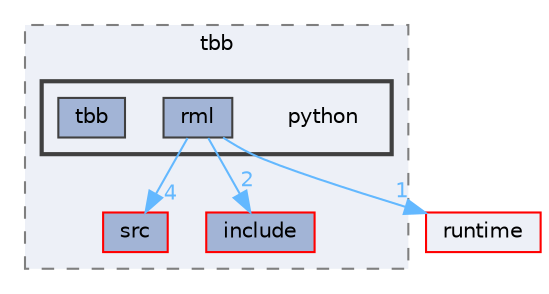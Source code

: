 digraph "external/taskflow/3rd-party/tbb/python"
{
 // LATEX_PDF_SIZE
  bgcolor="transparent";
  edge [fontname=Helvetica,fontsize=10,labelfontname=Helvetica,labelfontsize=10];
  node [fontname=Helvetica,fontsize=10,shape=box,height=0.2,width=0.4];
  compound=true
  subgraph clusterdir_abe7062a90e3f7803c8f3bdd007f6ae1 {
    graph [ bgcolor="#edf0f7", pencolor="grey50", label="tbb", fontname=Helvetica,fontsize=10 style="filled,dashed", URL="dir_abe7062a90e3f7803c8f3bdd007f6ae1.html",tooltip=""]
  dir_14d61c6423156606d31604b4ad442164 [label="src", fillcolor="#a2b4d6", color="red", style="filled", URL="dir_14d61c6423156606d31604b4ad442164.html",tooltip=""];
  dir_9a108c806b4257aefe6c62ce1f799fad [label="include", fillcolor="#a2b4d6", color="red", style="filled", URL="dir_9a108c806b4257aefe6c62ce1f799fad.html",tooltip=""];
  subgraph clusterdir_6a665b7fbe3864015cc8b05b547a6fb5 {
    graph [ bgcolor="#edf0f7", pencolor="grey25", label="", fontname=Helvetica,fontsize=10 style="filled,bold", URL="dir_6a665b7fbe3864015cc8b05b547a6fb5.html",tooltip=""]
    dir_6a665b7fbe3864015cc8b05b547a6fb5 [shape=plaintext, label="python"];
  dir_3878be0b748e13402734cc09ede18700 [label="rml", fillcolor="#a2b4d6", color="grey25", style="filled", URL="dir_3878be0b748e13402734cc09ede18700.html",tooltip=""];
  dir_d79c352496524a5219842ae0537659df [label="tbb", fillcolor="#a2b4d6", color="grey25", style="filled", URL="dir_d79c352496524a5219842ae0537659df.html",tooltip=""];
  }
  }
  dir_cb031e414f281a658b23dddb30bb9d2c [label="runtime", fillcolor="#edf0f7", color="red", style="filled", URL="dir_cb031e414f281a658b23dddb30bb9d2c.html",tooltip=""];
  dir_3878be0b748e13402734cc09ede18700->dir_14d61c6423156606d31604b4ad442164 [headlabel="4", labeldistance=1.5 headhref="dir_000614_000782.html" href="dir_000614_000782.html" color="steelblue1" fontcolor="steelblue1"];
  dir_3878be0b748e13402734cc09ede18700->dir_9a108c806b4257aefe6c62ce1f799fad [headlabel="2", labeldistance=1.5 headhref="dir_000614_000389.html" href="dir_000614_000389.html" color="steelblue1" fontcolor="steelblue1"];
  dir_3878be0b748e13402734cc09ede18700->dir_cb031e414f281a658b23dddb30bb9d2c [headlabel="1", labeldistance=1.5 headhref="dir_000614_000628.html" href="dir_000614_000628.html" color="steelblue1" fontcolor="steelblue1"];
}
